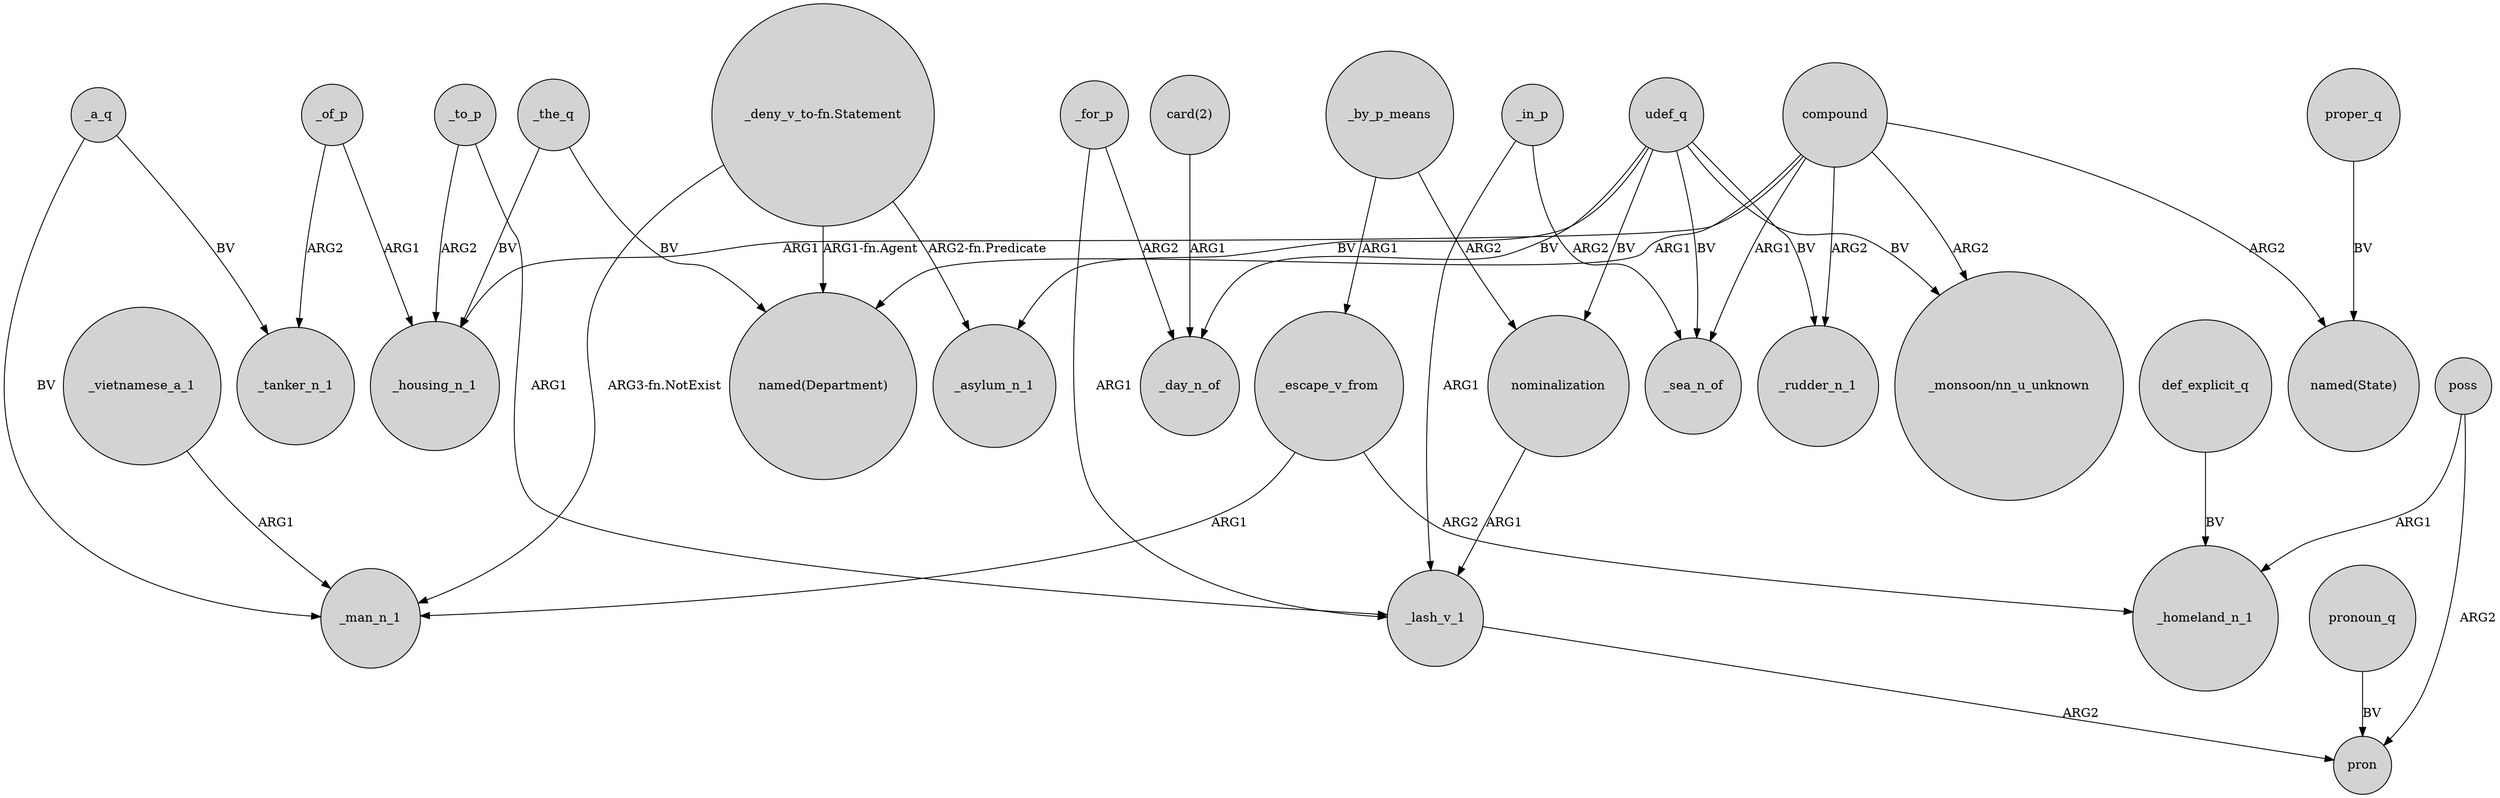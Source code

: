 digraph {
	node [shape=circle style=filled]
	"card(2)" -> _day_n_of [label=ARG1]
	udef_q -> "_monsoon/nn_u_unknown" [label=BV]
	_by_p_means -> nominalization [label=ARG2]
	poss -> pron [label=ARG2]
	_a_q -> _tanker_n_1 [label=BV]
	_in_p -> _lash_v_1 [label=ARG1]
	udef_q -> _asylum_n_1 [label=BV]
	def_explicit_q -> _homeland_n_1 [label=BV]
	_escape_v_from -> _homeland_n_1 [label=ARG2]
	udef_q -> _day_n_of [label=BV]
	_vietnamese_a_1 -> _man_n_1 [label=ARG1]
	_of_p -> _tanker_n_1 [label=ARG2]
	compound -> "_monsoon/nn_u_unknown" [label=ARG2]
	"_deny_v_to-fn.Statement" -> "named(Department)" [label="ARG1-fn.Agent"]
	_the_q -> _housing_n_1 [label=BV]
	nominalization -> _lash_v_1 [label=ARG1]
	udef_q -> _rudder_n_1 [label=BV]
	compound -> "named(State)" [label=ARG2]
	pronoun_q -> pron [label=BV]
	_of_p -> _housing_n_1 [label=ARG1]
	compound -> _housing_n_1 [label=ARG1]
	_for_p -> _day_n_of [label=ARG2]
	"_deny_v_to-fn.Statement" -> _man_n_1 [label="ARG3-fn.NotExist"]
	_escape_v_from -> _man_n_1 [label=ARG1]
	_to_p -> _lash_v_1 [label=ARG1]
	compound -> _rudder_n_1 [label=ARG2]
	_a_q -> _man_n_1 [label=BV]
	_the_q -> "named(Department)" [label=BV]
	"_deny_v_to-fn.Statement" -> _asylum_n_1 [label="ARG2-fn.Predicate"]
	_lash_v_1 -> pron [label=ARG2]
	udef_q -> nominalization [label=BV]
	_for_p -> _lash_v_1 [label=ARG1]
	udef_q -> _sea_n_of [label=BV]
	_to_p -> _housing_n_1 [label=ARG2]
	proper_q -> "named(State)" [label=BV]
	_by_p_means -> _escape_v_from [label=ARG1]
	compound -> _sea_n_of [label=ARG1]
	compound -> "named(Department)" [label=ARG1]
	poss -> _homeland_n_1 [label=ARG1]
	_in_p -> _sea_n_of [label=ARG2]
}
